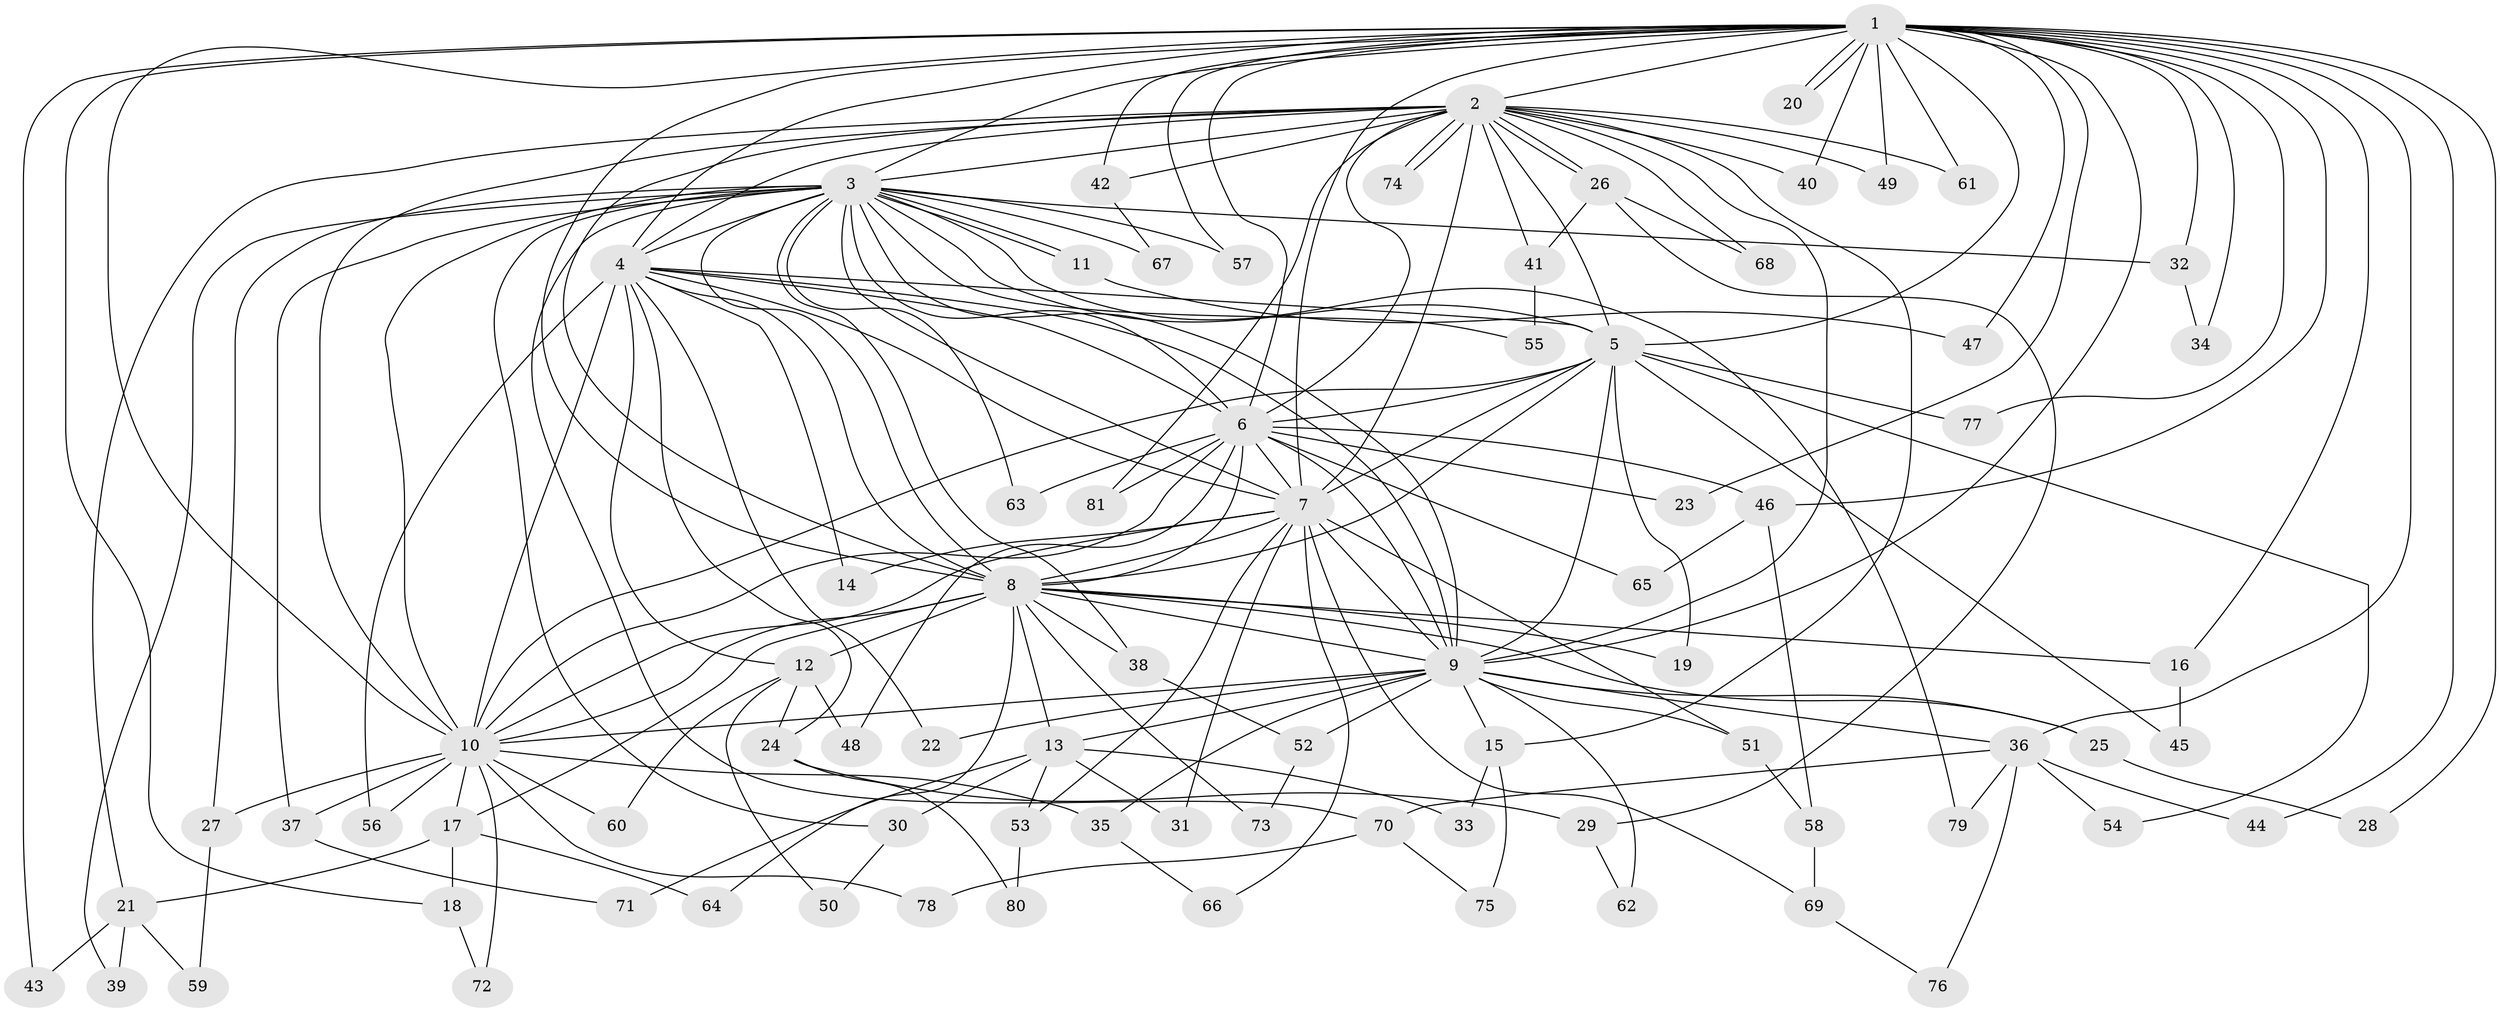 // coarse degree distribution, {28: 0.015873015873015872, 20: 0.031746031746031744, 23: 0.015873015873015872, 15: 0.06349206349206349, 13: 0.015873015873015872, 17: 0.015873015873015872, 3: 0.19047619047619047, 5: 0.047619047619047616, 2: 0.5079365079365079, 4: 0.06349206349206349, 1: 0.031746031746031744}
// Generated by graph-tools (version 1.1) at 2025/51/02/27/25 19:51:47]
// undirected, 81 vertices, 187 edges
graph export_dot {
graph [start="1"]
  node [color=gray90,style=filled];
  1;
  2;
  3;
  4;
  5;
  6;
  7;
  8;
  9;
  10;
  11;
  12;
  13;
  14;
  15;
  16;
  17;
  18;
  19;
  20;
  21;
  22;
  23;
  24;
  25;
  26;
  27;
  28;
  29;
  30;
  31;
  32;
  33;
  34;
  35;
  36;
  37;
  38;
  39;
  40;
  41;
  42;
  43;
  44;
  45;
  46;
  47;
  48;
  49;
  50;
  51;
  52;
  53;
  54;
  55;
  56;
  57;
  58;
  59;
  60;
  61;
  62;
  63;
  64;
  65;
  66;
  67;
  68;
  69;
  70;
  71;
  72;
  73;
  74;
  75;
  76;
  77;
  78;
  79;
  80;
  81;
  1 -- 2;
  1 -- 3;
  1 -- 4;
  1 -- 5;
  1 -- 6;
  1 -- 7;
  1 -- 8;
  1 -- 9;
  1 -- 10;
  1 -- 16;
  1 -- 18;
  1 -- 20;
  1 -- 20;
  1 -- 23;
  1 -- 28;
  1 -- 32;
  1 -- 34;
  1 -- 36;
  1 -- 40;
  1 -- 42;
  1 -- 43;
  1 -- 44;
  1 -- 46;
  1 -- 47;
  1 -- 49;
  1 -- 57;
  1 -- 61;
  1 -- 77;
  2 -- 3;
  2 -- 4;
  2 -- 5;
  2 -- 6;
  2 -- 7;
  2 -- 8;
  2 -- 9;
  2 -- 10;
  2 -- 15;
  2 -- 21;
  2 -- 26;
  2 -- 26;
  2 -- 40;
  2 -- 41;
  2 -- 42;
  2 -- 49;
  2 -- 61;
  2 -- 68;
  2 -- 74;
  2 -- 74;
  2 -- 81;
  3 -- 4;
  3 -- 5;
  3 -- 6;
  3 -- 7;
  3 -- 8;
  3 -- 9;
  3 -- 10;
  3 -- 11;
  3 -- 11;
  3 -- 27;
  3 -- 30;
  3 -- 32;
  3 -- 37;
  3 -- 38;
  3 -- 39;
  3 -- 55;
  3 -- 57;
  3 -- 63;
  3 -- 67;
  3 -- 70;
  3 -- 79;
  4 -- 5;
  4 -- 6;
  4 -- 7;
  4 -- 8;
  4 -- 9;
  4 -- 10;
  4 -- 12;
  4 -- 14;
  4 -- 22;
  4 -- 24;
  4 -- 56;
  5 -- 6;
  5 -- 7;
  5 -- 8;
  5 -- 9;
  5 -- 10;
  5 -- 19;
  5 -- 45;
  5 -- 54;
  5 -- 77;
  6 -- 7;
  6 -- 8;
  6 -- 9;
  6 -- 10;
  6 -- 23;
  6 -- 46;
  6 -- 48;
  6 -- 63;
  6 -- 65;
  6 -- 81;
  7 -- 8;
  7 -- 9;
  7 -- 10;
  7 -- 14;
  7 -- 31;
  7 -- 51;
  7 -- 53;
  7 -- 66;
  7 -- 69;
  8 -- 9;
  8 -- 10;
  8 -- 12;
  8 -- 13;
  8 -- 16;
  8 -- 17;
  8 -- 19;
  8 -- 25;
  8 -- 38;
  8 -- 64;
  8 -- 73;
  9 -- 10;
  9 -- 13;
  9 -- 15;
  9 -- 22;
  9 -- 25;
  9 -- 35;
  9 -- 36;
  9 -- 51;
  9 -- 52;
  9 -- 62;
  10 -- 17;
  10 -- 27;
  10 -- 35;
  10 -- 37;
  10 -- 56;
  10 -- 60;
  10 -- 72;
  10 -- 78;
  11 -- 47;
  12 -- 24;
  12 -- 48;
  12 -- 50;
  12 -- 60;
  13 -- 30;
  13 -- 31;
  13 -- 33;
  13 -- 53;
  13 -- 71;
  15 -- 33;
  15 -- 75;
  16 -- 45;
  17 -- 18;
  17 -- 21;
  17 -- 64;
  18 -- 72;
  21 -- 39;
  21 -- 43;
  21 -- 59;
  24 -- 29;
  24 -- 80;
  25 -- 28;
  26 -- 29;
  26 -- 41;
  26 -- 68;
  27 -- 59;
  29 -- 62;
  30 -- 50;
  32 -- 34;
  35 -- 66;
  36 -- 44;
  36 -- 54;
  36 -- 70;
  36 -- 76;
  36 -- 79;
  37 -- 71;
  38 -- 52;
  41 -- 55;
  42 -- 67;
  46 -- 58;
  46 -- 65;
  51 -- 58;
  52 -- 73;
  53 -- 80;
  58 -- 69;
  69 -- 76;
  70 -- 75;
  70 -- 78;
}
